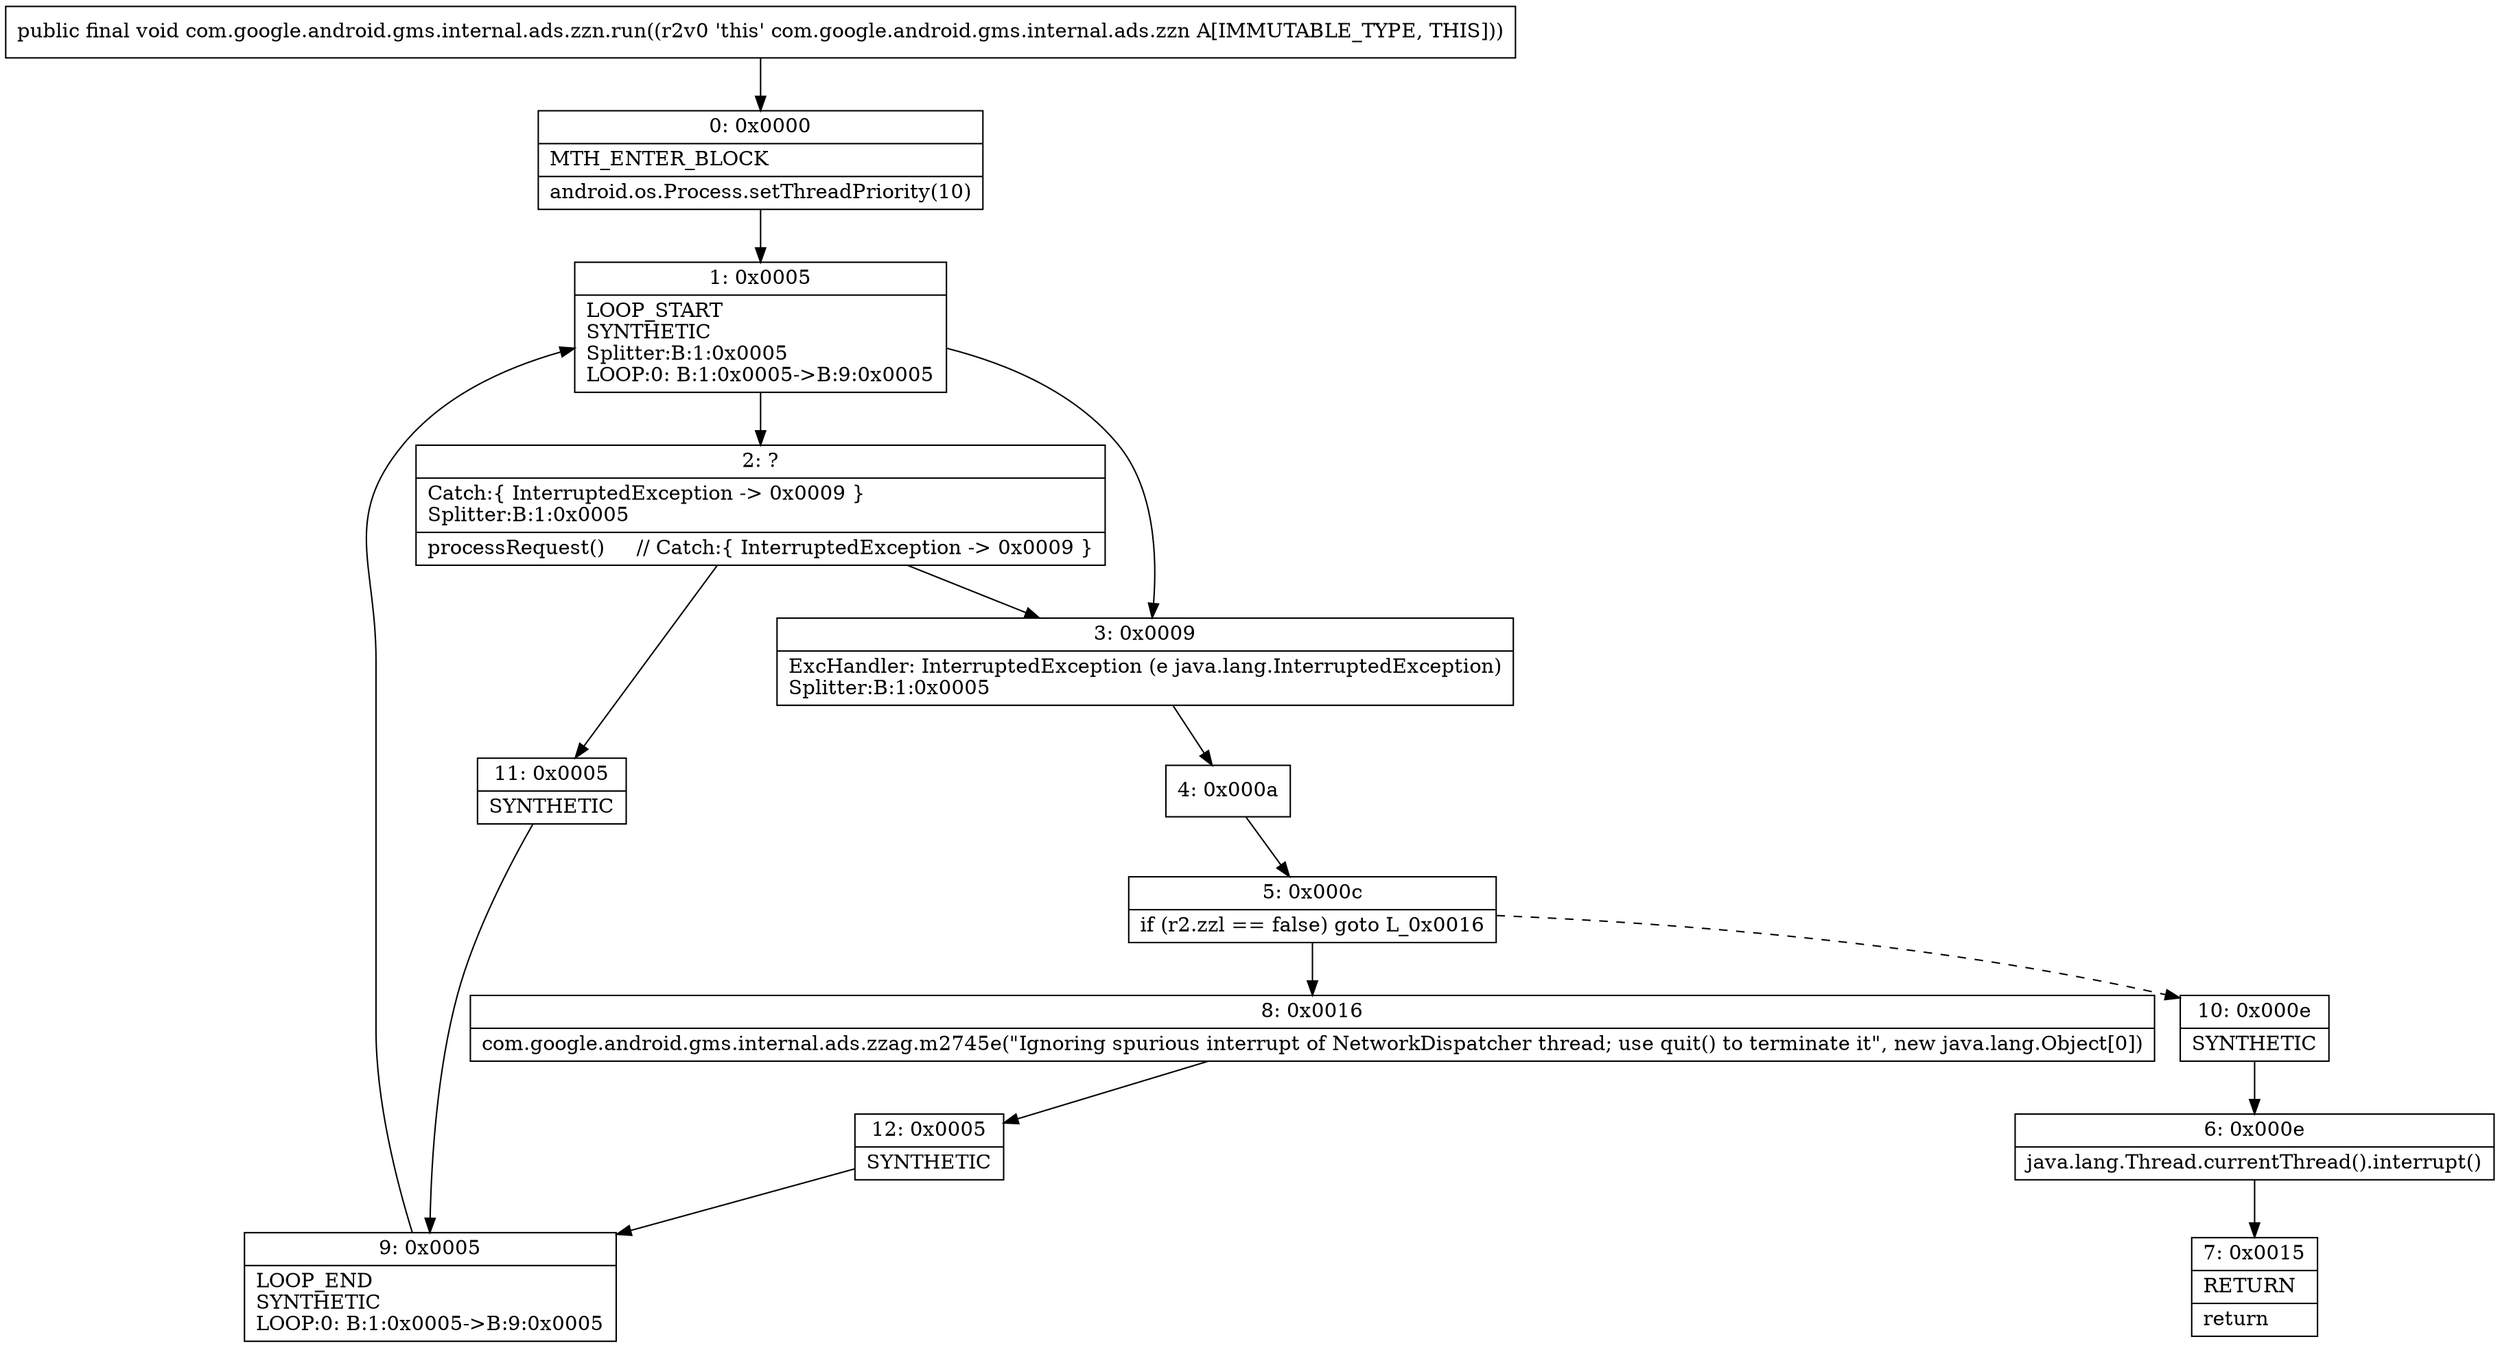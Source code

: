 digraph "CFG forcom.google.android.gms.internal.ads.zzn.run()V" {
Node_0 [shape=record,label="{0\:\ 0x0000|MTH_ENTER_BLOCK\l|android.os.Process.setThreadPriority(10)\l}"];
Node_1 [shape=record,label="{1\:\ 0x0005|LOOP_START\lSYNTHETIC\lSplitter:B:1:0x0005\lLOOP:0: B:1:0x0005\-\>B:9:0x0005\l}"];
Node_2 [shape=record,label="{2\:\ ?|Catch:\{ InterruptedException \-\> 0x0009 \}\lSplitter:B:1:0x0005\l|processRequest()     \/\/ Catch:\{ InterruptedException \-\> 0x0009 \}\l}"];
Node_3 [shape=record,label="{3\:\ 0x0009|ExcHandler: InterruptedException (e java.lang.InterruptedException)\lSplitter:B:1:0x0005\l}"];
Node_4 [shape=record,label="{4\:\ 0x000a}"];
Node_5 [shape=record,label="{5\:\ 0x000c|if (r2.zzl == false) goto L_0x0016\l}"];
Node_6 [shape=record,label="{6\:\ 0x000e|java.lang.Thread.currentThread().interrupt()\l}"];
Node_7 [shape=record,label="{7\:\ 0x0015|RETURN\l|return\l}"];
Node_8 [shape=record,label="{8\:\ 0x0016|com.google.android.gms.internal.ads.zzag.m2745e(\"Ignoring spurious interrupt of NetworkDispatcher thread; use quit() to terminate it\", new java.lang.Object[0])\l}"];
Node_9 [shape=record,label="{9\:\ 0x0005|LOOP_END\lSYNTHETIC\lLOOP:0: B:1:0x0005\-\>B:9:0x0005\l}"];
Node_10 [shape=record,label="{10\:\ 0x000e|SYNTHETIC\l}"];
Node_11 [shape=record,label="{11\:\ 0x0005|SYNTHETIC\l}"];
Node_12 [shape=record,label="{12\:\ 0x0005|SYNTHETIC\l}"];
MethodNode[shape=record,label="{public final void com.google.android.gms.internal.ads.zzn.run((r2v0 'this' com.google.android.gms.internal.ads.zzn A[IMMUTABLE_TYPE, THIS])) }"];
MethodNode -> Node_0;
Node_0 -> Node_1;
Node_1 -> Node_2;
Node_1 -> Node_3;
Node_2 -> Node_3;
Node_2 -> Node_11;
Node_3 -> Node_4;
Node_4 -> Node_5;
Node_5 -> Node_8;
Node_5 -> Node_10[style=dashed];
Node_6 -> Node_7;
Node_8 -> Node_12;
Node_9 -> Node_1;
Node_10 -> Node_6;
Node_11 -> Node_9;
Node_12 -> Node_9;
}

